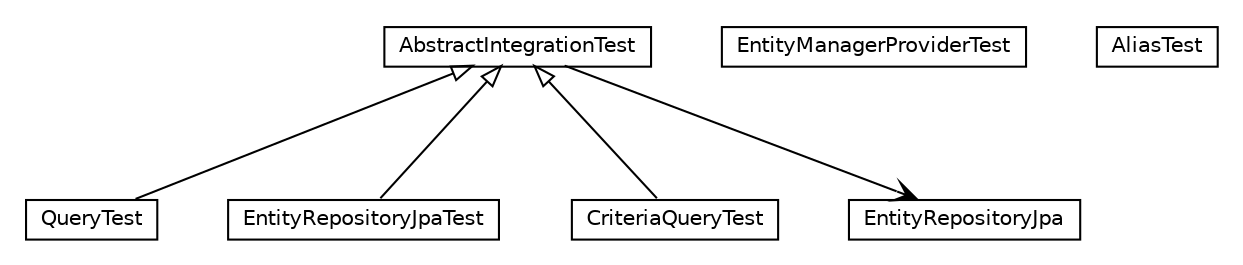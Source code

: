 #!/usr/local/bin/dot
#
# Class diagram 
# Generated by UMLGraph version R5_6_6-8-g8d7759 (http://www.umlgraph.org/)
#

digraph G {
	edge [fontname="Helvetica",fontsize=10,labelfontname="Helvetica",labelfontsize=10];
	node [fontname="Helvetica",fontsize=10,shape=plaintext];
	nodesep=0.25;
	ranksep=0.5;
	// org.dayatang.persistence.jpa.QueryTest
	c3954 [label=<<table title="org.dayatang.persistence.jpa.QueryTest" border="0" cellborder="1" cellspacing="0" cellpadding="2" port="p" href="./QueryTest.html">
		<tr><td><table border="0" cellspacing="0" cellpadding="1">
<tr><td align="center" balign="center"> QueryTest </td></tr>
		</table></td></tr>
		</table>>, URL="./QueryTest.html", fontname="Helvetica", fontcolor="black", fontsize=10.0];
	// org.dayatang.persistence.jpa.EntityRepositoryJpaTest
	c3955 [label=<<table title="org.dayatang.persistence.jpa.EntityRepositoryJpaTest" border="0" cellborder="1" cellspacing="0" cellpadding="2" port="p" href="./EntityRepositoryJpaTest.html">
		<tr><td><table border="0" cellspacing="0" cellpadding="1">
<tr><td align="center" balign="center"> EntityRepositoryJpaTest </td></tr>
		</table></td></tr>
		</table>>, URL="./EntityRepositoryJpaTest.html", fontname="Helvetica", fontcolor="black", fontsize=10.0];
	// org.dayatang.persistence.jpa.EntityManagerProviderTest
	c3956 [label=<<table title="org.dayatang.persistence.jpa.EntityManagerProviderTest" border="0" cellborder="1" cellspacing="0" cellpadding="2" port="p" href="./EntityManagerProviderTest.html">
		<tr><td><table border="0" cellspacing="0" cellpadding="1">
<tr><td align="center" balign="center"> EntityManagerProviderTest </td></tr>
		</table></td></tr>
		</table>>, URL="./EntityManagerProviderTest.html", fontname="Helvetica", fontcolor="black", fontsize=10.0];
	// org.dayatang.persistence.jpa.CriteriaQueryTest
	c3957 [label=<<table title="org.dayatang.persistence.jpa.CriteriaQueryTest" border="0" cellborder="1" cellspacing="0" cellpadding="2" port="p" href="./CriteriaQueryTest.html">
		<tr><td><table border="0" cellspacing="0" cellpadding="1">
<tr><td align="center" balign="center"> CriteriaQueryTest </td></tr>
		</table></td></tr>
		</table>>, URL="./CriteriaQueryTest.html", fontname="Helvetica", fontcolor="black", fontsize=10.0];
	// org.dayatang.persistence.jpa.AliasTest
	c3958 [label=<<table title="org.dayatang.persistence.jpa.AliasTest" border="0" cellborder="1" cellspacing="0" cellpadding="2" port="p" href="./AliasTest.html">
		<tr><td><table border="0" cellspacing="0" cellpadding="1">
<tr><td align="center" balign="center"> AliasTest </td></tr>
		</table></td></tr>
		</table>>, URL="./AliasTest.html", fontname="Helvetica", fontcolor="black", fontsize=10.0];
	// org.dayatang.persistence.jpa.AbstractIntegrationTest
	c3959 [label=<<table title="org.dayatang.persistence.jpa.AbstractIntegrationTest" border="0" cellborder="1" cellspacing="0" cellpadding="2" port="p" href="./AbstractIntegrationTest.html">
		<tr><td><table border="0" cellspacing="0" cellpadding="1">
<tr><td align="center" balign="center"> AbstractIntegrationTest </td></tr>
		</table></td></tr>
		</table>>, URL="./AbstractIntegrationTest.html", fontname="Helvetica", fontcolor="black", fontsize=10.0];
	//org.dayatang.persistence.jpa.QueryTest extends org.dayatang.persistence.jpa.AbstractIntegrationTest
	c3959:p -> c3954:p [dir=back,arrowtail=empty];
	//org.dayatang.persistence.jpa.EntityRepositoryJpaTest extends org.dayatang.persistence.jpa.AbstractIntegrationTest
	c3959:p -> c3955:p [dir=back,arrowtail=empty];
	//org.dayatang.persistence.jpa.CriteriaQueryTest extends org.dayatang.persistence.jpa.AbstractIntegrationTest
	c3959:p -> c3957:p [dir=back,arrowtail=empty];
	// org.dayatang.persistence.jpa.AbstractIntegrationTest NAVASSOC org.dayatang.persistence.jpa.EntityRepositoryJpa
	c3959:p -> c4039:p [taillabel="", label=" "headlabel="", fontname="Helvetica", fontcolor="black", fontsize=10.0, color="black", arrowhead=open];
	// org.dayatang.persistence.jpa.EntityRepositoryJpa
	c4039 [label=<<table title="org.dayatang.persistence.jpa.EntityRepositoryJpa" border="0" cellborder="1" cellspacing="0" cellpadding="2" port="p" href="http://java.sun.com/j2se/1.4.2/docs/api/org/dayatang/persistence/jpa/EntityRepositoryJpa.html">
		<tr><td><table border="0" cellspacing="0" cellpadding="1">
<tr><td align="center" balign="center"> EntityRepositoryJpa </td></tr>
		</table></td></tr>
		</table>>, URL="http://java.sun.com/j2se/1.4.2/docs/api/org/dayatang/persistence/jpa/EntityRepositoryJpa.html", fontname="Helvetica", fontcolor="black", fontsize=10.0];
}


